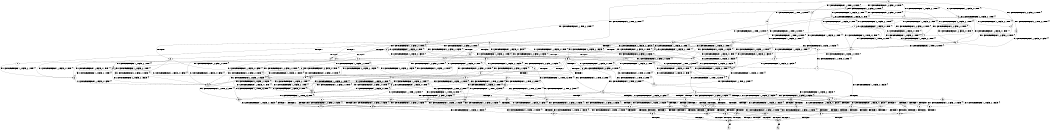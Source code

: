 digraph BCG {
size = "7, 10.5";
center = TRUE;
node [shape = circle];
0 [peripheries = 2];
0 -> 1 [label = "EX !0 !ATOMIC_EXCH_BRANCH (1, +0, FALSE, +0, 1, TRUE) !{}"];
0 -> 2 [label = "EX !2 !ATOMIC_EXCH_BRANCH (2, +0, FALSE, +0, 1, TRUE) !{}"];
0 -> 3 [label = "EX !1 !ATOMIC_EXCH_BRANCH (2, +1, TRUE, +0, 2, TRUE) !{}"];
0 -> 4 [label = "EX !0 !ATOMIC_EXCH_BRANCH (1, +0, FALSE, +0, 1, TRUE) !{}"];
0 -> 5 [label = "EX !2 !ATOMIC_EXCH_BRANCH (2, +0, FALSE, +0, 1, TRUE) !{}"];
0 -> 6 [label = "EX !1 !ATOMIC_EXCH_BRANCH (2, +1, TRUE, +0, 2, TRUE) !{}"];
1 -> 7 [label = "EX !2 !ATOMIC_EXCH_BRANCH (2, +0, FALSE, +0, 1, TRUE) !{}"];
2 -> 8 [label = "EX !0 !ATOMIC_EXCH_BRANCH (1, +0, FALSE, +0, 1, TRUE) !{}"];
3 -> 9 [label = "EX !0 !ATOMIC_EXCH_BRANCH (1, +0, FALSE, +0, 1, TRUE) !{}"];
4 -> 1 [label = "EX !0 !ATOMIC_EXCH_BRANCH (1, +0, FALSE, +0, 1, TRUE) !{}"];
4 -> 7 [label = "EX !2 !ATOMIC_EXCH_BRANCH (2, +0, FALSE, +0, 1, TRUE) !{}"];
4 -> 10 [label = "EX !1 !ATOMIC_EXCH_BRANCH (2, +1, TRUE, +0, 2, TRUE) !{}"];
4 -> 4 [label = "EX !0 !ATOMIC_EXCH_BRANCH (1, +0, FALSE, +0, 1, TRUE) !{}"];
4 -> 11 [label = "EX !2 !ATOMIC_EXCH_BRANCH (2, +0, FALSE, +0, 1, TRUE) !{}"];
4 -> 12 [label = "EX !1 !ATOMIC_EXCH_BRANCH (2, +1, TRUE, +0, 2, TRUE) !{}"];
5 -> 2 [label = "EX !2 !ATOMIC_EXCH_BRANCH (2, +0, FALSE, +0, 1, TRUE) !{}"];
5 -> 8 [label = "EX !0 !ATOMIC_EXCH_BRANCH (1, +0, FALSE, +0, 1, TRUE) !{}"];
5 -> 13 [label = "EX !1 !ATOMIC_EXCH_BRANCH (2, +1, TRUE, +0, 2, TRUE) !{}"];
5 -> 5 [label = "EX !2 !ATOMIC_EXCH_BRANCH (2, +0, FALSE, +0, 1, TRUE) !{}"];
5 -> 14 [label = "EX !0 !ATOMIC_EXCH_BRANCH (1, +0, FALSE, +0, 1, TRUE) !{}"];
5 -> 15 [label = "EX !1 !ATOMIC_EXCH_BRANCH (2, +1, TRUE, +0, 2, TRUE) !{}"];
6 -> 9 [label = "EX !0 !ATOMIC_EXCH_BRANCH (1, +0, FALSE, +0, 1, TRUE) !{}"];
6 -> 16 [label = "EX !2 !ATOMIC_EXCH_BRANCH (2, +0, FALSE, +0, 1, FALSE) !{}"];
6 -> 17 [label = "TERMINATE !1"];
6 -> 18 [label = "EX !0 !ATOMIC_EXCH_BRANCH (1, +0, FALSE, +0, 1, TRUE) !{}"];
6 -> 19 [label = "EX !2 !ATOMIC_EXCH_BRANCH (2, +0, FALSE, +0, 1, FALSE) !{}"];
6 -> 20 [label = "TERMINATE !1"];
7 -> 8 [label = "EX !0 !ATOMIC_EXCH_BRANCH (1, +0, FALSE, +0, 1, TRUE) !{}"];
8 -> 21 [label = "EX !1 !ATOMIC_EXCH_BRANCH (2, +1, TRUE, +0, 2, TRUE) !{}"];
9 -> 22 [label = "EX !2 !ATOMIC_EXCH_BRANCH (2, +0, FALSE, +0, 1, FALSE) !{}"];
10 -> 9 [label = "EX !0 !ATOMIC_EXCH_BRANCH (1, +0, FALSE, +0, 1, TRUE) !{}"];
11 -> 8 [label = "EX !0 !ATOMIC_EXCH_BRANCH (1, +0, FALSE, +0, 1, TRUE) !{}"];
11 -> 7 [label = "EX !2 !ATOMIC_EXCH_BRANCH (2, +0, FALSE, +0, 1, TRUE) !{}"];
11 -> 21 [label = "EX !1 !ATOMIC_EXCH_BRANCH (2, +1, TRUE, +0, 2, TRUE) !{}"];
11 -> 14 [label = "EX !0 !ATOMIC_EXCH_BRANCH (1, +0, FALSE, +0, 1, TRUE) !{}"];
11 -> 11 [label = "EX !2 !ATOMIC_EXCH_BRANCH (2, +0, FALSE, +0, 1, TRUE) !{}"];
11 -> 23 [label = "EX !1 !ATOMIC_EXCH_BRANCH (2, +1, TRUE, +0, 2, TRUE) !{}"];
12 -> 9 [label = "EX !0 !ATOMIC_EXCH_BRANCH (1, +0, FALSE, +0, 1, TRUE) !{}"];
12 -> 22 [label = "EX !2 !ATOMIC_EXCH_BRANCH (2, +0, FALSE, +0, 1, FALSE) !{}"];
12 -> 24 [label = "TERMINATE !1"];
12 -> 18 [label = "EX !0 !ATOMIC_EXCH_BRANCH (1, +0, FALSE, +0, 1, TRUE) !{}"];
12 -> 25 [label = "EX !2 !ATOMIC_EXCH_BRANCH (2, +0, FALSE, +0, 1, FALSE) !{}"];
12 -> 26 [label = "TERMINATE !1"];
13 -> 16 [label = "EX !2 !ATOMIC_EXCH_BRANCH (2, +0, FALSE, +0, 1, FALSE) !{}"];
14 -> 8 [label = "EX !0 !ATOMIC_EXCH_BRANCH (1, +0, FALSE, +0, 1, TRUE) !{}"];
14 -> 7 [label = "EX !2 !ATOMIC_EXCH_BRANCH (2, +0, FALSE, +0, 1, TRUE) !{}"];
14 -> 21 [label = "EX !1 !ATOMIC_EXCH_BRANCH (2, +1, TRUE, +0, 2, TRUE) !{}"];
14 -> 14 [label = "EX !0 !ATOMIC_EXCH_BRANCH (1, +0, FALSE, +0, 1, TRUE) !{}"];
14 -> 11 [label = "EX !2 !ATOMIC_EXCH_BRANCH (2, +0, FALSE, +0, 1, TRUE) !{}"];
14 -> 23 [label = "EX !1 !ATOMIC_EXCH_BRANCH (2, +1, TRUE, +0, 2, TRUE) !{}"];
15 -> 16 [label = "EX !2 !ATOMIC_EXCH_BRANCH (2, +0, FALSE, +0, 1, FALSE) !{}"];
15 -> 27 [label = "EX !0 !ATOMIC_EXCH_BRANCH (1, +0, FALSE, +0, 1, TRUE) !{}"];
15 -> 28 [label = "TERMINATE !1"];
15 -> 19 [label = "EX !2 !ATOMIC_EXCH_BRANCH (2, +0, FALSE, +0, 1, FALSE) !{}"];
15 -> 29 [label = "EX !0 !ATOMIC_EXCH_BRANCH (1, +0, FALSE, +0, 1, TRUE) !{}"];
15 -> 30 [label = "TERMINATE !1"];
16 -> 31 [label = "EX !2 !ATOMIC_EXCH_BRANCH (1, +1, TRUE, +0, 3, TRUE) !{}"];
17 -> 32 [label = "EX !0 !ATOMIC_EXCH_BRANCH (1, +0, FALSE, +0, 1, TRUE) !{}"];
18 -> 9 [label = "EX !0 !ATOMIC_EXCH_BRANCH (1, +0, FALSE, +0, 1, TRUE) !{}"];
18 -> 22 [label = "EX !2 !ATOMIC_EXCH_BRANCH (2, +0, FALSE, +0, 1, FALSE) !{}"];
18 -> 24 [label = "TERMINATE !1"];
18 -> 18 [label = "EX !0 !ATOMIC_EXCH_BRANCH (1, +0, FALSE, +0, 1, TRUE) !{}"];
18 -> 25 [label = "EX !2 !ATOMIC_EXCH_BRANCH (2, +0, FALSE, +0, 1, FALSE) !{}"];
18 -> 26 [label = "TERMINATE !1"];
19 -> 31 [label = "EX !2 !ATOMIC_EXCH_BRANCH (1, +1, TRUE, +0, 3, TRUE) !{}"];
19 -> 33 [label = "EX !0 !ATOMIC_EXCH_BRANCH (1, +0, FALSE, +0, 1, TRUE) !{}"];
19 -> 34 [label = "TERMINATE !1"];
19 -> 35 [label = "EX !2 !ATOMIC_EXCH_BRANCH (1, +1, TRUE, +0, 3, TRUE) !{}"];
19 -> 36 [label = "EX !0 !ATOMIC_EXCH_BRANCH (1, +0, FALSE, +0, 1, TRUE) !{}"];
19 -> 37 [label = "TERMINATE !1"];
20 -> 32 [label = "EX !0 !ATOMIC_EXCH_BRANCH (1, +0, FALSE, +0, 1, TRUE) !{}"];
20 -> 38 [label = "EX !2 !ATOMIC_EXCH_BRANCH (2, +0, FALSE, +0, 1, FALSE) !{}"];
20 -> 39 [label = "EX !0 !ATOMIC_EXCH_BRANCH (1, +0, FALSE, +0, 1, TRUE) !{}"];
20 -> 40 [label = "EX !2 !ATOMIC_EXCH_BRANCH (2, +0, FALSE, +0, 1, FALSE) !{}"];
21 -> 27 [label = "EX !0 !ATOMIC_EXCH_BRANCH (1, +0, FALSE, +0, 1, TRUE) !{}"];
22 -> 33 [label = "EX !0 !ATOMIC_EXCH_BRANCH (1, +0, FALSE, +0, 1, TRUE) !{}"];
23 -> 27 [label = "EX !0 !ATOMIC_EXCH_BRANCH (1, +0, FALSE, +0, 1, TRUE) !{}"];
23 -> 22 [label = "EX !2 !ATOMIC_EXCH_BRANCH (2, +0, FALSE, +0, 1, FALSE) !{}"];
23 -> 41 [label = "TERMINATE !1"];
23 -> 29 [label = "EX !0 !ATOMIC_EXCH_BRANCH (1, +0, FALSE, +0, 1, TRUE) !{}"];
23 -> 25 [label = "EX !2 !ATOMIC_EXCH_BRANCH (2, +0, FALSE, +0, 1, FALSE) !{}"];
23 -> 42 [label = "TERMINATE !1"];
24 -> 43 [label = "EX !2 !ATOMIC_EXCH_BRANCH (2, +0, FALSE, +0, 1, FALSE) !{}"];
25 -> 33 [label = "EX !0 !ATOMIC_EXCH_BRANCH (1, +0, FALSE, +0, 1, TRUE) !{}"];
25 -> 44 [label = "EX !2 !ATOMIC_EXCH_BRANCH (1, +1, TRUE, +0, 3, TRUE) !{}"];
25 -> 45 [label = "TERMINATE !1"];
25 -> 36 [label = "EX !0 !ATOMIC_EXCH_BRANCH (1, +0, FALSE, +0, 1, TRUE) !{}"];
25 -> 46 [label = "EX !2 !ATOMIC_EXCH_BRANCH (1, +1, TRUE, +0, 3, TRUE) !{}"];
25 -> 47 [label = "TERMINATE !1"];
26 -> 43 [label = "EX !2 !ATOMIC_EXCH_BRANCH (2, +0, FALSE, +0, 1, FALSE) !{}"];
26 -> 32 [label = "EX !0 !ATOMIC_EXCH_BRANCH (1, +0, FALSE, +0, 1, TRUE) !{}"];
26 -> 48 [label = "EX !2 !ATOMIC_EXCH_BRANCH (2, +0, FALSE, +0, 1, FALSE) !{}"];
26 -> 39 [label = "EX !0 !ATOMIC_EXCH_BRANCH (1, +0, FALSE, +0, 1, TRUE) !{}"];
27 -> 22 [label = "EX !2 !ATOMIC_EXCH_BRANCH (2, +0, FALSE, +0, 1, FALSE) !{}"];
28 -> 49 [label = "EX !0 !ATOMIC_EXCH_BRANCH (1, +0, FALSE, +0, 1, TRUE) !{}"];
29 -> 27 [label = "EX !0 !ATOMIC_EXCH_BRANCH (1, +0, FALSE, +0, 1, TRUE) !{}"];
29 -> 22 [label = "EX !2 !ATOMIC_EXCH_BRANCH (2, +0, FALSE, +0, 1, FALSE) !{}"];
29 -> 41 [label = "TERMINATE !1"];
29 -> 29 [label = "EX !0 !ATOMIC_EXCH_BRANCH (1, +0, FALSE, +0, 1, TRUE) !{}"];
29 -> 25 [label = "EX !2 !ATOMIC_EXCH_BRANCH (2, +0, FALSE, +0, 1, FALSE) !{}"];
29 -> 42 [label = "TERMINATE !1"];
30 -> 49 [label = "EX !0 !ATOMIC_EXCH_BRANCH (1, +0, FALSE, +0, 1, TRUE) !{}"];
30 -> 38 [label = "EX !2 !ATOMIC_EXCH_BRANCH (2, +0, FALSE, +0, 1, FALSE) !{}"];
30 -> 50 [label = "EX !0 !ATOMIC_EXCH_BRANCH (1, +0, FALSE, +0, 1, TRUE) !{}"];
30 -> 40 [label = "EX !2 !ATOMIC_EXCH_BRANCH (2, +0, FALSE, +0, 1, FALSE) !{}"];
31 -> 51 [label = "EX !0 !ATOMIC_EXCH_BRANCH (1, +0, FALSE, +0, 1, FALSE) !{}"];
32 -> 43 [label = "EX !2 !ATOMIC_EXCH_BRANCH (2, +0, FALSE, +0, 1, FALSE) !{}"];
33 -> 44 [label = "EX !2 !ATOMIC_EXCH_BRANCH (1, +1, TRUE, +0, 3, TRUE) !{}"];
34 -> 52 [label = "EX !0 !ATOMIC_EXCH_BRANCH (1, +0, FALSE, +0, 1, TRUE) !{}"];
35 -> 51 [label = "EX !0 !ATOMIC_EXCH_BRANCH (1, +0, FALSE, +0, 1, FALSE) !{}"];
35 -> 53 [label = "TERMINATE !2"];
35 -> 54 [label = "TERMINATE !1"];
35 -> 55 [label = "EX !0 !ATOMIC_EXCH_BRANCH (1, +0, FALSE, +0, 1, FALSE) !{}"];
35 -> 56 [label = "TERMINATE !2"];
35 -> 57 [label = "TERMINATE !1"];
36 -> 33 [label = "EX !0 !ATOMIC_EXCH_BRANCH (1, +0, FALSE, +0, 1, TRUE) !{}"];
36 -> 44 [label = "EX !2 !ATOMIC_EXCH_BRANCH (1, +1, TRUE, +0, 3, TRUE) !{}"];
36 -> 45 [label = "TERMINATE !1"];
36 -> 36 [label = "EX !0 !ATOMIC_EXCH_BRANCH (1, +0, FALSE, +0, 1, TRUE) !{}"];
36 -> 46 [label = "EX !2 !ATOMIC_EXCH_BRANCH (1, +1, TRUE, +0, 3, TRUE) !{}"];
36 -> 47 [label = "TERMINATE !1"];
37 -> 52 [label = "EX !0 !ATOMIC_EXCH_BRANCH (1, +0, FALSE, +0, 1, TRUE) !{}"];
37 -> 58 [label = "EX !2 !ATOMIC_EXCH_BRANCH (1, +1, TRUE, +0, 3, TRUE) !{}"];
37 -> 59 [label = "EX !0 !ATOMIC_EXCH_BRANCH (1, +0, FALSE, +0, 1, TRUE) !{}"];
37 -> 60 [label = "EX !2 !ATOMIC_EXCH_BRANCH (1, +1, TRUE, +0, 3, TRUE) !{}"];
38 -> 58 [label = "EX !2 !ATOMIC_EXCH_BRANCH (1, +1, TRUE, +0, 3, TRUE) !{}"];
39 -> 32 [label = "EX !0 !ATOMIC_EXCH_BRANCH (1, +0, FALSE, +0, 1, TRUE) !{}"];
39 -> 43 [label = "EX !2 !ATOMIC_EXCH_BRANCH (2, +0, FALSE, +0, 1, FALSE) !{}"];
39 -> 39 [label = "EX !0 !ATOMIC_EXCH_BRANCH (1, +0, FALSE, +0, 1, TRUE) !{}"];
39 -> 48 [label = "EX !2 !ATOMIC_EXCH_BRANCH (2, +0, FALSE, +0, 1, FALSE) !{}"];
40 -> 58 [label = "EX !2 !ATOMIC_EXCH_BRANCH (1, +1, TRUE, +0, 3, TRUE) !{}"];
40 -> 52 [label = "EX !0 !ATOMIC_EXCH_BRANCH (1, +0, FALSE, +0, 1, TRUE) !{}"];
40 -> 60 [label = "EX !2 !ATOMIC_EXCH_BRANCH (1, +1, TRUE, +0, 3, TRUE) !{}"];
40 -> 59 [label = "EX !0 !ATOMIC_EXCH_BRANCH (1, +0, FALSE, +0, 1, TRUE) !{}"];
41 -> 49 [label = "EX !0 !ATOMIC_EXCH_BRANCH (1, +0, FALSE, +0, 1, TRUE) !{}"];
42 -> 49 [label = "EX !0 !ATOMIC_EXCH_BRANCH (1, +0, FALSE, +0, 1, TRUE) !{}"];
42 -> 43 [label = "EX !2 !ATOMIC_EXCH_BRANCH (2, +0, FALSE, +0, 1, FALSE) !{}"];
42 -> 50 [label = "EX !0 !ATOMIC_EXCH_BRANCH (1, +0, FALSE, +0, 1, TRUE) !{}"];
42 -> 48 [label = "EX !2 !ATOMIC_EXCH_BRANCH (2, +0, FALSE, +0, 1, FALSE) !{}"];
43 -> 52 [label = "EX !0 !ATOMIC_EXCH_BRANCH (1, +0, FALSE, +0, 1, TRUE) !{}"];
44 -> 51 [label = "EX !0 !ATOMIC_EXCH_BRANCH (1, +0, FALSE, +0, 1, FALSE) !{}"];
45 -> 52 [label = "EX !0 !ATOMIC_EXCH_BRANCH (1, +0, FALSE, +0, 1, TRUE) !{}"];
46 -> 51 [label = "EX !0 !ATOMIC_EXCH_BRANCH (1, +0, FALSE, +0, 1, FALSE) !{}"];
46 -> 61 [label = "TERMINATE !2"];
46 -> 62 [label = "TERMINATE !1"];
46 -> 55 [label = "EX !0 !ATOMIC_EXCH_BRANCH (1, +0, FALSE, +0, 1, FALSE) !{}"];
46 -> 63 [label = "TERMINATE !2"];
46 -> 64 [label = "TERMINATE !1"];
47 -> 52 [label = "EX !0 !ATOMIC_EXCH_BRANCH (1, +0, FALSE, +0, 1, TRUE) !{}"];
47 -> 65 [label = "EX !2 !ATOMIC_EXCH_BRANCH (1, +1, TRUE, +0, 3, TRUE) !{}"];
47 -> 59 [label = "EX !0 !ATOMIC_EXCH_BRANCH (1, +0, FALSE, +0, 1, TRUE) !{}"];
47 -> 66 [label = "EX !2 !ATOMIC_EXCH_BRANCH (1, +1, TRUE, +0, 3, TRUE) !{}"];
48 -> 52 [label = "EX !0 !ATOMIC_EXCH_BRANCH (1, +0, FALSE, +0, 1, TRUE) !{}"];
48 -> 65 [label = "EX !2 !ATOMIC_EXCH_BRANCH (1, +1, TRUE, +0, 3, TRUE) !{}"];
48 -> 59 [label = "EX !0 !ATOMIC_EXCH_BRANCH (1, +0, FALSE, +0, 1, TRUE) !{}"];
48 -> 66 [label = "EX !2 !ATOMIC_EXCH_BRANCH (1, +1, TRUE, +0, 3, TRUE) !{}"];
49 -> 43 [label = "EX !2 !ATOMIC_EXCH_BRANCH (2, +0, FALSE, +0, 1, FALSE) !{}"];
50 -> 49 [label = "EX !0 !ATOMIC_EXCH_BRANCH (1, +0, FALSE, +0, 1, TRUE) !{}"];
50 -> 43 [label = "EX !2 !ATOMIC_EXCH_BRANCH (2, +0, FALSE, +0, 1, FALSE) !{}"];
50 -> 50 [label = "EX !0 !ATOMIC_EXCH_BRANCH (1, +0, FALSE, +0, 1, TRUE) !{}"];
50 -> 48 [label = "EX !2 !ATOMIC_EXCH_BRANCH (2, +0, FALSE, +0, 1, FALSE) !{}"];
51 -> 67 [label = "TERMINATE !0"];
52 -> 65 [label = "EX !2 !ATOMIC_EXCH_BRANCH (1, +1, TRUE, +0, 3, TRUE) !{}"];
53 -> 68 [label = "EX !0 !ATOMIC_EXCH_BRANCH (1, +0, FALSE, +0, 1, FALSE) !{}"];
54 -> 69 [label = "EX !0 !ATOMIC_EXCH_BRANCH (1, +0, FALSE, +0, 1, FALSE) !{}"];
55 -> 67 [label = "TERMINATE !0"];
55 -> 70 [label = "TERMINATE !2"];
55 -> 71 [label = "TERMINATE !1"];
55 -> 72 [label = "TERMINATE !0"];
55 -> 73 [label = "TERMINATE !2"];
55 -> 74 [label = "TERMINATE !1"];
56 -> 68 [label = "EX !0 !ATOMIC_EXCH_BRANCH (1, +0, FALSE, +0, 1, FALSE) !{}"];
56 -> 75 [label = "TERMINATE !1"];
56 -> 76 [label = "EX !0 !ATOMIC_EXCH_BRANCH (1, +0, FALSE, +0, 1, FALSE) !{}"];
56 -> 77 [label = "TERMINATE !1"];
57 -> 69 [label = "EX !0 !ATOMIC_EXCH_BRANCH (1, +0, FALSE, +0, 1, FALSE) !{}"];
57 -> 75 [label = "TERMINATE !2"];
57 -> 78 [label = "EX !0 !ATOMIC_EXCH_BRANCH (1, +0, FALSE, +0, 1, FALSE) !{}"];
57 -> 77 [label = "TERMINATE !2"];
58 -> 69 [label = "EX !0 !ATOMIC_EXCH_BRANCH (1, +0, FALSE, +0, 1, FALSE) !{}"];
59 -> 52 [label = "EX !0 !ATOMIC_EXCH_BRANCH (1, +0, FALSE, +0, 1, TRUE) !{}"];
59 -> 65 [label = "EX !2 !ATOMIC_EXCH_BRANCH (1, +1, TRUE, +0, 3, TRUE) !{}"];
59 -> 59 [label = "EX !0 !ATOMIC_EXCH_BRANCH (1, +0, FALSE, +0, 1, TRUE) !{}"];
59 -> 66 [label = "EX !2 !ATOMIC_EXCH_BRANCH (1, +1, TRUE, +0, 3, TRUE) !{}"];
60 -> 69 [label = "EX !0 !ATOMIC_EXCH_BRANCH (1, +0, FALSE, +0, 1, FALSE) !{}"];
60 -> 75 [label = "TERMINATE !2"];
60 -> 78 [label = "EX !0 !ATOMIC_EXCH_BRANCH (1, +0, FALSE, +0, 1, FALSE) !{}"];
60 -> 77 [label = "TERMINATE !2"];
61 -> 79 [label = "TERMINATE !1"];
62 -> 79 [label = "TERMINATE !2"];
63 -> 79 [label = "TERMINATE !1"];
63 -> 68 [label = "EX !0 !ATOMIC_EXCH_BRANCH (1, +0, FALSE, +0, 1, FALSE) !{}"];
63 -> 80 [label = "TERMINATE !1"];
63 -> 76 [label = "EX !0 !ATOMIC_EXCH_BRANCH (1, +0, FALSE, +0, 1, FALSE) !{}"];
64 -> 79 [label = "TERMINATE !2"];
64 -> 69 [label = "EX !0 !ATOMIC_EXCH_BRANCH (1, +0, FALSE, +0, 1, FALSE) !{}"];
64 -> 80 [label = "TERMINATE !2"];
64 -> 78 [label = "EX !0 !ATOMIC_EXCH_BRANCH (1, +0, FALSE, +0, 1, FALSE) !{}"];
65 -> 69 [label = "EX !0 !ATOMIC_EXCH_BRANCH (1, +0, FALSE, +0, 1, FALSE) !{}"];
66 -> 69 [label = "EX !0 !ATOMIC_EXCH_BRANCH (1, +0, FALSE, +0, 1, FALSE) !{}"];
66 -> 79 [label = "TERMINATE !2"];
66 -> 78 [label = "EX !0 !ATOMIC_EXCH_BRANCH (1, +0, FALSE, +0, 1, FALSE) !{}"];
66 -> 80 [label = "TERMINATE !2"];
67 -> 81 [label = "TERMINATE !2"];
68 -> 81 [label = "TERMINATE !0"];
69 -> 82 [label = "TERMINATE !0"];
70 -> 81 [label = "TERMINATE !0"];
71 -> 82 [label = "TERMINATE !0"];
72 -> 81 [label = "TERMINATE !2"];
72 -> 82 [label = "TERMINATE !1"];
72 -> 83 [label = "TERMINATE !2"];
72 -> 84 [label = "TERMINATE !1"];
73 -> 81 [label = "TERMINATE !0"];
73 -> 85 [label = "TERMINATE !1"];
73 -> 83 [label = "TERMINATE !0"];
73 -> 86 [label = "TERMINATE !1"];
74 -> 82 [label = "TERMINATE !0"];
74 -> 85 [label = "TERMINATE !2"];
74 -> 84 [label = "TERMINATE !0"];
74 -> 86 [label = "TERMINATE !2"];
75 -> 87 [label = "EX !0 !ATOMIC_EXCH_BRANCH (1, +0, FALSE, +0, 1, FALSE) !{}"];
76 -> 81 [label = "TERMINATE !0"];
76 -> 85 [label = "TERMINATE !1"];
76 -> 83 [label = "TERMINATE !0"];
76 -> 86 [label = "TERMINATE !1"];
77 -> 87 [label = "EX !0 !ATOMIC_EXCH_BRANCH (1, +0, FALSE, +0, 1, FALSE) !{}"];
77 -> 88 [label = "EX !0 !ATOMIC_EXCH_BRANCH (1, +0, FALSE, +0, 1, FALSE) !{}"];
78 -> 82 [label = "TERMINATE !0"];
78 -> 85 [label = "TERMINATE !2"];
78 -> 84 [label = "TERMINATE !0"];
78 -> 86 [label = "TERMINATE !2"];
79 -> 87 [label = "EX !0 !ATOMIC_EXCH_BRANCH (1, +0, FALSE, +0, 1, FALSE) !{}"];
80 -> 87 [label = "EX !0 !ATOMIC_EXCH_BRANCH (1, +0, FALSE, +0, 1, FALSE) !{}"];
80 -> 88 [label = "EX !0 !ATOMIC_EXCH_BRANCH (1, +0, FALSE, +0, 1, FALSE) !{}"];
81 -> 89 [label = "TERMINATE !1"];
82 -> 89 [label = "TERMINATE !2"];
83 -> 89 [label = "TERMINATE !1"];
83 -> 90 [label = "TERMINATE !1"];
84 -> 89 [label = "TERMINATE !2"];
84 -> 90 [label = "TERMINATE !2"];
85 -> 89 [label = "TERMINATE !0"];
86 -> 89 [label = "TERMINATE !0"];
86 -> 90 [label = "TERMINATE !0"];
87 -> 89 [label = "TERMINATE !0"];
88 -> 89 [label = "TERMINATE !0"];
88 -> 90 [label = "TERMINATE !0"];
89 -> 91 [label = "exit"];
90 -> 92 [label = "exit"];
}

